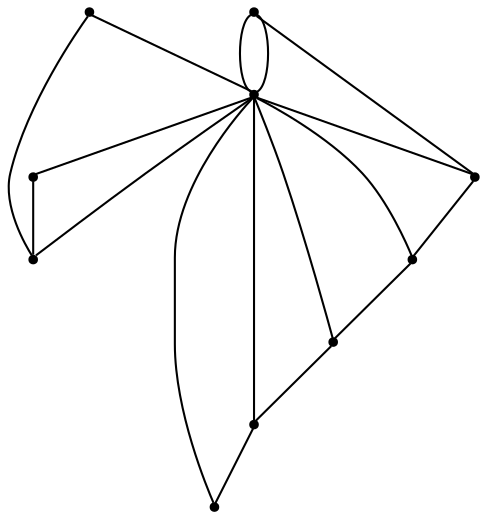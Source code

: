 graph {
  node [shape=point,comment="{\"directed\":false,\"doi\":\"10.1007/978-3-540-31843-9_1 \",\"figure\":\"7\"}"]

  v0 [pos="966.9298782703488,563.850040435791"]
  v1 [pos="868.4115393350291,392.34999338785804"]
  v2 [pos="951.4269894622092,631.3499641418457"]
  v3 [pos="930.6731309047966,693.5999743143718"]
  v4 [pos="717.6334756540698,465.1000531514486"]
  v5 [pos="780.1451035610465,652.1000099182129"]
  v6 [pos="764.3921784156977,605.35000483195"]
  v7 [pos="795.647992369186,693.5999743143718"]
  v8 [pos="743.638335755814,543.0999946594238"]
  v9 [pos="728.1354469476744,496.3500531514486"]

  v7 -- v1 [id="-3",pos="795.647992369186,693.5999743143718 577.5199037063953,459.89171981811523 577.5199037063953,459.89171981811523 577.5199037063953,459.89171981811523 868.4115393350291,392.34999338785804 868.4115393350291,392.34999338785804 868.4115393350291,392.34999338785804"]
  v0 -- v1 [id="-5",pos="966.9298782703488,563.850040435791 868.4115393350291,392.34999338785804 868.4115393350291,392.34999338785804 868.4115393350291,392.34999338785804"]
  v9 -- v1 [id="-7",pos="728.1354469476744,496.3500531514486 868.4115393350291,392.34999338785804 868.4115393350291,392.34999338785804 868.4115393350291,392.34999338785804"]
  v9 -- v4 [id="-8",pos="728.1354469476744,496.3500531514486 717.6334756540698,465.1000531514486 717.6334756540698,465.1000531514486 717.6334756540698,465.1000531514486"]
  v8 -- v1 [id="-9",pos="743.638335755814,543.0999946594238 868.4115393350291,392.34999338785804 868.4115393350291,392.34999338785804 868.4115393350291,392.34999338785804"]
  v8 -- v9 [id="-10",pos="743.638335755814,543.0999946594238 728.1354469476744,496.3500531514486 728.1354469476744,496.3500531514486 728.1354469476744,496.3500531514486"]
  v6 -- v1 [id="-11",pos="764.3921784156977,605.35000483195 868.4115393350291,392.34999338785804 868.4115393350291,392.34999338785804 868.4115393350291,392.34999338785804"]
  v6 -- v8 [id="-12",pos="764.3921784156977,605.35000483195 743.638335755814,543.0999946594238 743.638335755814,543.0999946594238 743.638335755814,543.0999946594238"]
  v7 -- v1 [id="-14",pos="795.647992369186,693.5999743143718 868.4115393350291,392.34999338785804 868.4115393350291,392.34999338785804 868.4115393350291,392.34999338785804"]
  v7 -- v5 [id="-16",pos="795.647992369186,693.5999743143718 780.1451035610465,652.1000099182129 780.1451035610465,652.1000099182129 780.1451035610465,652.1000099182129"]
  v2 -- v0 [id="-18",pos="951.4269894622092,631.3499641418457 966.9298782703488,563.850040435791 966.9298782703488,563.850040435791 966.9298782703488,563.850040435791"]
  v2 -- v1 [id="-19",pos="951.4269894622092,631.3499641418457 868.4115393350291,392.34999338785804 868.4115393350291,392.34999338785804 868.4115393350291,392.34999338785804"]
  v5 -- v6 [id="-21",pos="780.1451035610465,652.1000099182129 764.3921784156977,605.35000483195 764.3921784156977,605.35000483195 764.3921784156977,605.35000483195"]
  v3 -- v2 [id="-23",pos="930.6731309047966,693.5999743143718 951.4269894622092,631.3499641418457 951.4269894622092,631.3499641418457 951.4269894622092,631.3499641418457"]
  v1 -- v4 [id="-27",pos="868.4115393350291,392.34999338785804 717.6334756540698,465.1000531514486 717.6334756540698,465.1000531514486 717.6334756540698,465.1000531514486"]
  v1 -- v5 [id="-28",pos="868.4115393350291,392.34999338785804 780.1451035610465,652.1000099182129 780.1451035610465,652.1000099182129 780.1451035610465,652.1000099182129"]
  v1 -- v3 [id="-29",pos="868.4115393350291,392.34999338785804 930.6731309047966,693.5999743143718 930.6731309047966,693.5999743143718 930.6731309047966,693.5999743143718"]
}